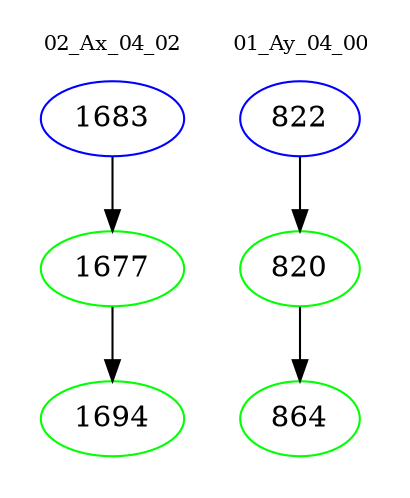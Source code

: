 digraph{
subgraph cluster_0 {
color = white
label = "02_Ax_04_02";
fontsize=10;
T0_1683 [label="1683", color="blue"]
T0_1683 -> T0_1677 [color="black"]
T0_1677 [label="1677", color="green"]
T0_1677 -> T0_1694 [color="black"]
T0_1694 [label="1694", color="green"]
}
subgraph cluster_1 {
color = white
label = "01_Ay_04_00";
fontsize=10;
T1_822 [label="822", color="blue"]
T1_822 -> T1_820 [color="black"]
T1_820 [label="820", color="green"]
T1_820 -> T1_864 [color="black"]
T1_864 [label="864", color="green"]
}
}
